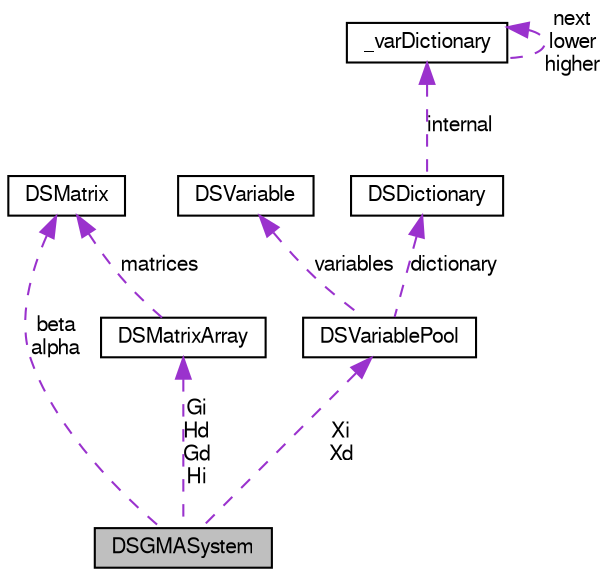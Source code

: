 digraph G
{
  edge [fontname="FreeSans",fontsize="10",labelfontname="FreeSans",labelfontsize="10"];
  node [fontname="FreeSans",fontsize="10",shape=record];
  Node1 [label="DSGMASystem",height=0.2,width=0.4,color="black", fillcolor="grey75", style="filled" fontcolor="black"];
  Node2 -> Node1 [dir=back,color="darkorchid3",fontsize="10",style="dashed",label="Gi\nHd\nGd\nHi",fontname="FreeSans"];
  Node2 [label="DSMatrixArray",height=0.2,width=0.4,color="black", fillcolor="white", style="filled",URL="$struct_d_s_matrix_array.html",tooltip="Data type representing an array of matrices."];
  Node3 -> Node2 [dir=back,color="darkorchid3",fontsize="10",style="dashed",label="matrices",fontname="FreeSans"];
  Node3 [label="DSMatrix",height=0.2,width=0.4,color="black", fillcolor="white", style="filled",URL="$struct_d_s_matrix.html",tooltip="Data type representing a matrix."];
  Node4 -> Node1 [dir=back,color="darkorchid3",fontsize="10",style="dashed",label="Xi\nXd",fontname="FreeSans"];
  Node4 [label="DSVariablePool",height=0.2,width=0.4,color="black", fillcolor="white", style="filled",URL="$struct_d_s_variable_pool.html",tooltip="User-level variable pool."];
  Node5 -> Node4 [dir=back,color="darkorchid3",fontsize="10",style="dashed",label="variables",fontname="FreeSans"];
  Node5 [label="DSVariable",height=0.2,width=0.4,color="black", fillcolor="white", style="filled",URL="$struct_d_s_variable.html",tooltip="Basic variable structure containing name, value and NSString with special unicode..."];
  Node6 -> Node4 [dir=back,color="darkorchid3",fontsize="10",style="dashed",label="dictionary",fontname="FreeSans"];
  Node6 [label="DSDictionary",height=0.2,width=0.4,color="black", fillcolor="white", style="filled",URL="$struct_d_s_dictionary.html"];
  Node7 -> Node6 [dir=back,color="darkorchid3",fontsize="10",style="dashed",label="internal",fontname="FreeSans"];
  Node7 [label="_varDictionary",height=0.2,width=0.4,color="black", fillcolor="white", style="filled",URL="$struct__var_dictionary.html",tooltip="Internal dictionary structure."];
  Node7 -> Node7 [dir=back,color="darkorchid3",fontsize="10",style="dashed",label="next\nlower\nhigher",fontname="FreeSans"];
  Node3 -> Node1 [dir=back,color="darkorchid3",fontsize="10",style="dashed",label="beta\nalpha",fontname="FreeSans"];
}
